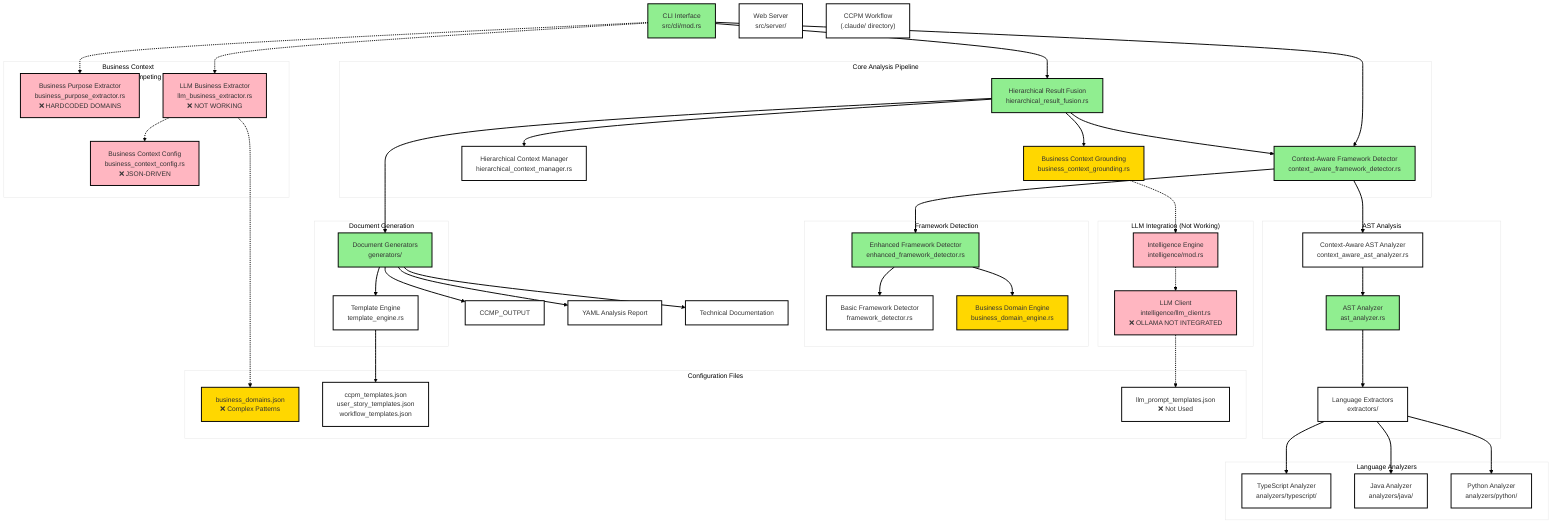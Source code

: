 ---
config:
  theme: neo
  layout: fixed
---
flowchart TB
 subgraph subGraph0["Core Analysis Pipeline"]
        FUSION["Hierarchical Result Fusion<br>hierarchical_result_fusion.rs"]
        CONTEXT_DETECTOR["Context-Aware Framework Detector<br>context_aware_framework_detector.rs"]
        CONTEXT_MGR["Hierarchical Context Manager<br>hierarchical_context_manager.rs"]
        BUSINESS_GROUNDING["Business Context Grounding<br>business_context_grounding.rs"]
  end
 subgraph subGraph1["Framework Detection"]
        ENHANCED_FW["Enhanced Framework Detector<br>enhanced_framework_detector.rs"]
        BASIC_FW["Basic Framework Detector<br>framework_detector.rs"]
        DOMAIN_ENGINE["Business Domain Engine<br>business_domain_engine.rs"]
  end
 subgraph subGraph2["AST Analysis"]
        AST_ANALYZER["AST Analyzer<br>ast_analyzer.rs"]
        CONTEXT_AST["Context-Aware AST Analyzer<br>context_aware_ast_analyzer.rs"]
        EXTRACTORS["Language Extractors<br>extractors/"]
  end
 subgraph subGraph3["Language Analyzers"]
        TS_ANALYZER["TypeScript Analyzer<br>analyzers/typescript/"]
        JAVA_ANALYZER["Java Analyzer<br>analyzers/java/"]
        PY_ANALYZER["Python Analyzer<br>analyzers/python/"]
  end
 subgraph subGraph4["Business Context <br>(Multiple Competing Systems)"]
        OLD_BUSINESS["Business Purpose Extractor<br>business_purpose_extractor.rs<br>❌ HARDCODED DOMAINS"]
        NEW_CONFIG["Business Context Config<br>business_context_config.rs<br>❌ JSON-DRIVEN"]
        NEW_LLM["LLM Business Extractor<br>llm_business_extractor.rs<br>❌ NOT WORKING"]
  end
 subgraph subGraph5["LLM Integration (Not Working)"]
        INTEL_ENGINE["Intelligence Engine<br>intelligence/mod.rs"]
        LLM_CLIENT["LLM Client<br>intelligence/llm_client.rs<br>❌ OLLAMA NOT INTEGRATED"]
  end
 subgraph subGraph6["Configuration Files"]
        DOMAINS_JSON["business_domains.json<br>❌ Complex Patterns"]
        TEMPLATES["ccpm_templates.json<br>user_story_templates.json<br>workflow_templates.json"]
        PROMPTS["llm_prompt_templates.json<br>❌ Not Used"]
  end
 subgraph subGraph7["Document Generation"]
        GENERATORS["Document Generators<br>generators/"]
        TEMPLATE_ENGINE["Template Engine<br>template_engine.rs"]
  end
    CLI["CLI Interface<br>src/cli/mod.rs"] --> FUSION & CONTEXT_DETECTOR
    FUSION --> CONTEXT_DETECTOR & BUSINESS_GROUNDING & CONTEXT_MGR & GENERATORS
    CONTEXT_DETECTOR --> ENHANCED_FW & CONTEXT_AST
    ENHANCED_FW --> BASIC_FW & DOMAIN_ENGINE
    CONTEXT_AST --> AST_ANALYZER
    AST_ANALYZER --> EXTRACTORS
    EXTRACTORS --> TS_ANALYZER & JAVA_ANALYZER & PY_ANALYZER
    CLI -.-> OLD_BUSINESS & NEW_LLM
    NEW_LLM -.-> NEW_CONFIG & DOMAINS_JSON
    BUSINESS_GROUNDING -.-> INTEL_ENGINE
    INTEL_ENGINE -.-> LLM_CLIENT
    LLM_CLIENT -.-> PROMPTS
    GENERATORS --> TEMPLATE_ENGINE & CCMP_OUTPUT["CCMP_OUTPUT"] & YAML_OUTPUT["YAML Analysis Report"] & MARKDOWN_OUTPUT["Technical Documentation"]
    TEMPLATE_ENGINE --> TEMPLATES
    WEB["Web Server<br>src/server/"]
    CCPM_OUTPUT["CCPM Workflow<br>(.claude/ directory)"]
     FUSION:::working
     CONTEXT_DETECTOR:::working
     BUSINESS_GROUNDING:::problematic
     ENHANCED_FW:::working
     DOMAIN_ENGINE:::problematic
     AST_ANALYZER:::working
     OLD_BUSINESS:::broken
     NEW_CONFIG:::broken
     NEW_LLM:::broken
     INTEL_ENGINE:::broken
     LLM_CLIENT:::broken
     DOMAINS_JSON:::problematic
     GENERATORS:::working
     CLI:::working
    classDef working fill:#90EE90
    classDef broken fill:#FFB6C1
    classDef problematic fill:#FFD700